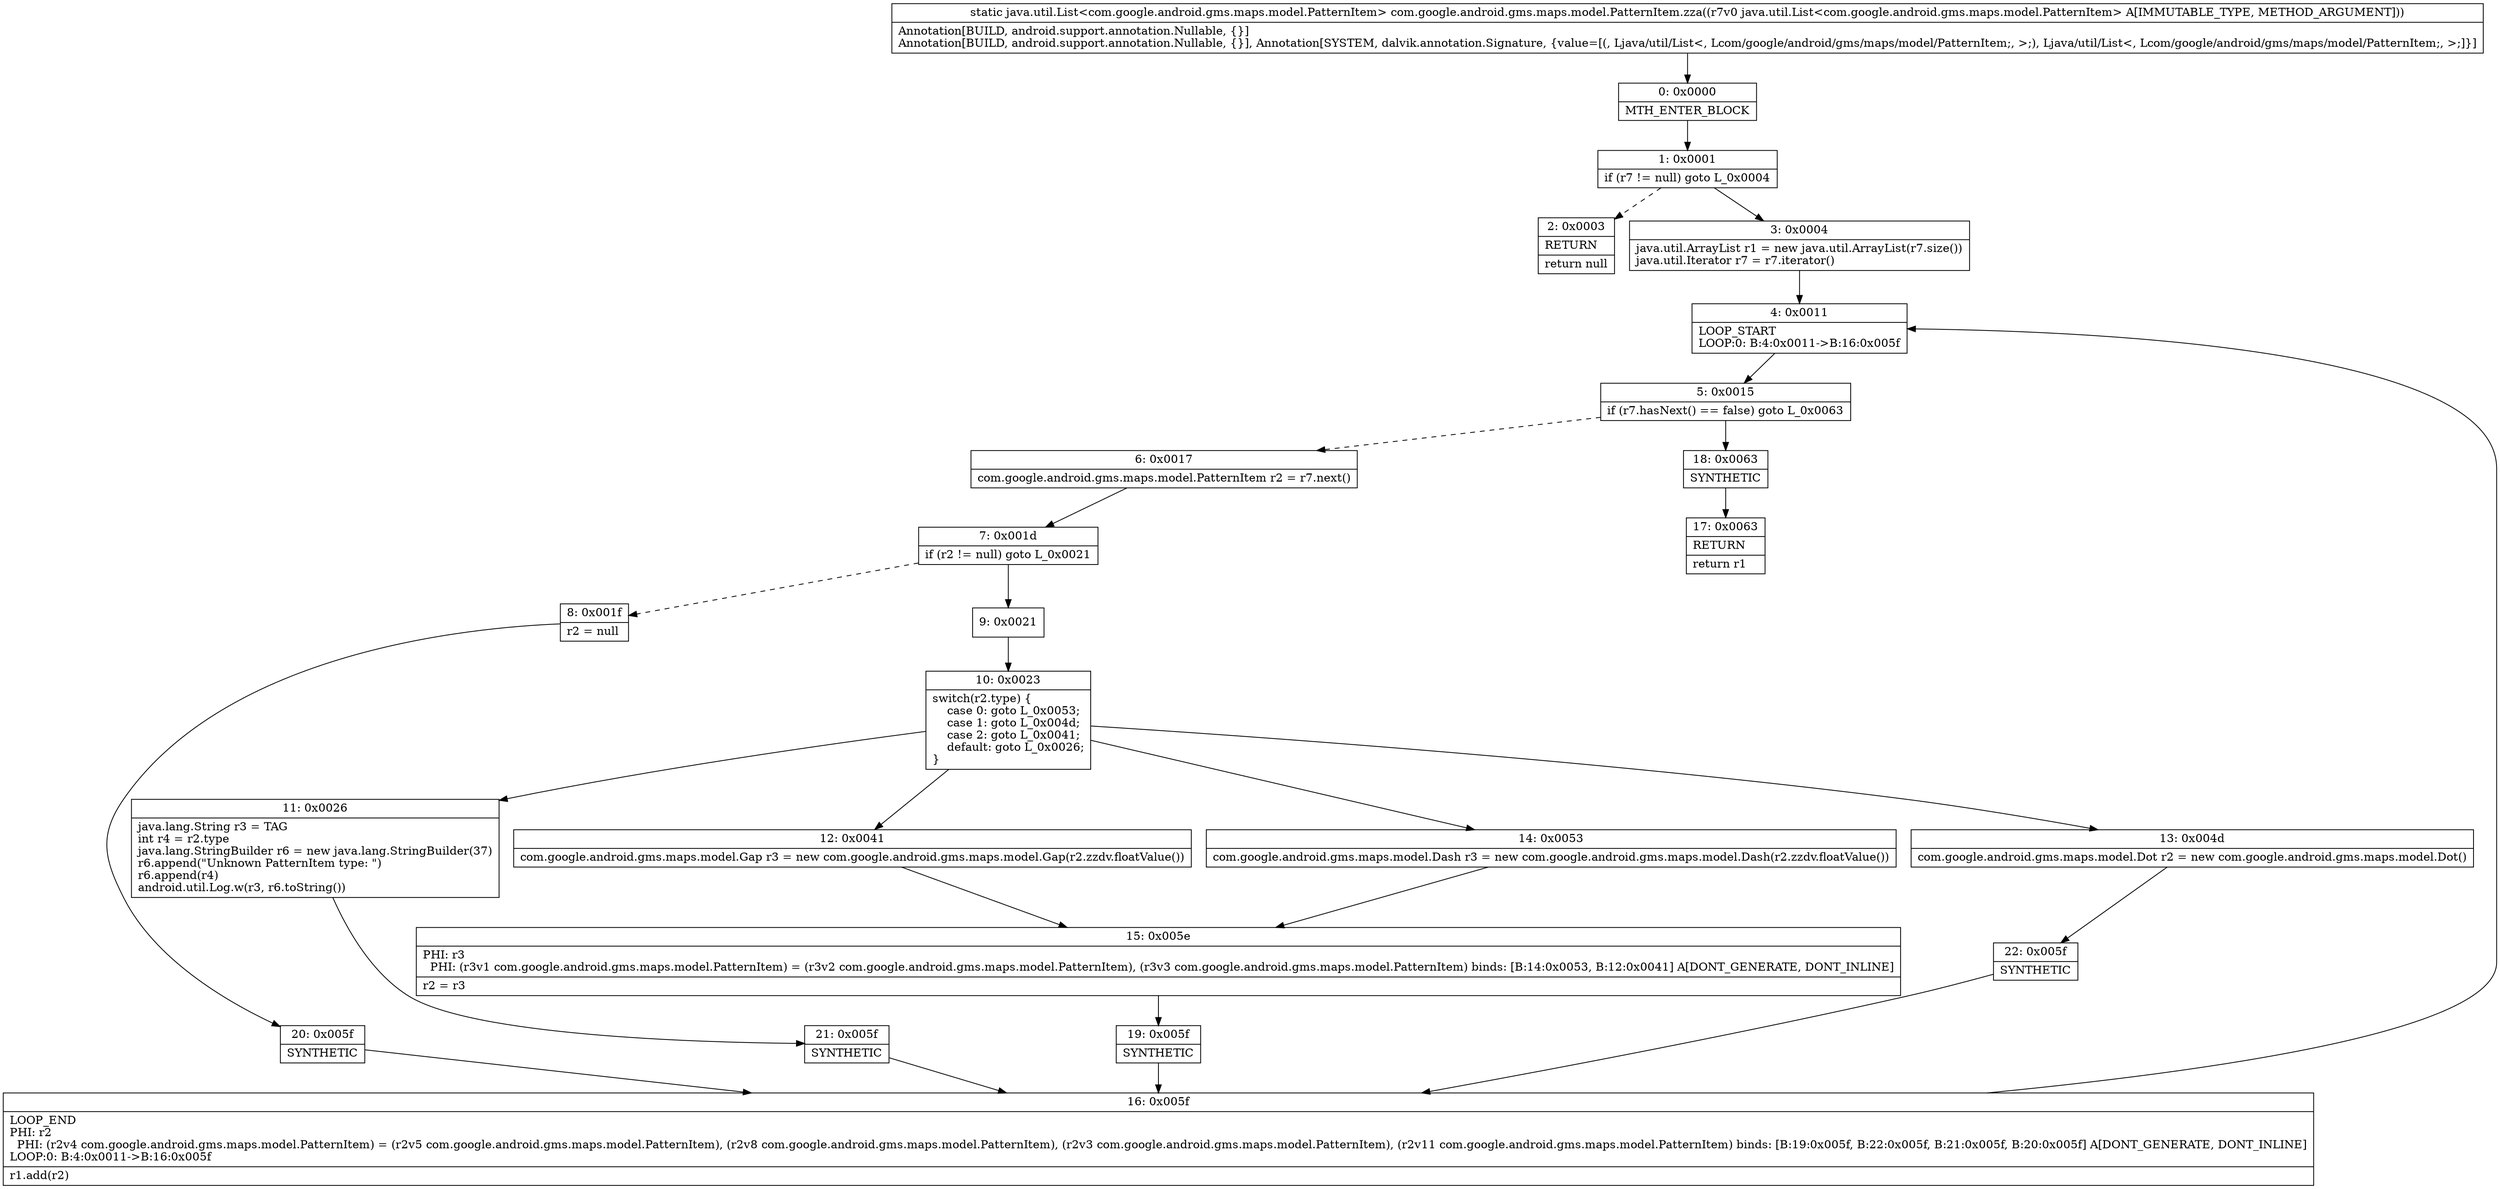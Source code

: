 digraph "CFG forcom.google.android.gms.maps.model.PatternItem.zza(Ljava\/util\/List;)Ljava\/util\/List;" {
Node_0 [shape=record,label="{0\:\ 0x0000|MTH_ENTER_BLOCK\l}"];
Node_1 [shape=record,label="{1\:\ 0x0001|if (r7 != null) goto L_0x0004\l}"];
Node_2 [shape=record,label="{2\:\ 0x0003|RETURN\l|return null\l}"];
Node_3 [shape=record,label="{3\:\ 0x0004|java.util.ArrayList r1 = new java.util.ArrayList(r7.size())\ljava.util.Iterator r7 = r7.iterator()\l}"];
Node_4 [shape=record,label="{4\:\ 0x0011|LOOP_START\lLOOP:0: B:4:0x0011\-\>B:16:0x005f\l}"];
Node_5 [shape=record,label="{5\:\ 0x0015|if (r7.hasNext() == false) goto L_0x0063\l}"];
Node_6 [shape=record,label="{6\:\ 0x0017|com.google.android.gms.maps.model.PatternItem r2 = r7.next()\l}"];
Node_7 [shape=record,label="{7\:\ 0x001d|if (r2 != null) goto L_0x0021\l}"];
Node_8 [shape=record,label="{8\:\ 0x001f|r2 = null\l}"];
Node_9 [shape=record,label="{9\:\ 0x0021}"];
Node_10 [shape=record,label="{10\:\ 0x0023|switch(r2.type) \{\l    case 0: goto L_0x0053;\l    case 1: goto L_0x004d;\l    case 2: goto L_0x0041;\l    default: goto L_0x0026;\l\}\l}"];
Node_11 [shape=record,label="{11\:\ 0x0026|java.lang.String r3 = TAG\lint r4 = r2.type\ljava.lang.StringBuilder r6 = new java.lang.StringBuilder(37)\lr6.append(\"Unknown PatternItem type: \")\lr6.append(r4)\landroid.util.Log.w(r3, r6.toString())\l}"];
Node_12 [shape=record,label="{12\:\ 0x0041|com.google.android.gms.maps.model.Gap r3 = new com.google.android.gms.maps.model.Gap(r2.zzdv.floatValue())\l}"];
Node_13 [shape=record,label="{13\:\ 0x004d|com.google.android.gms.maps.model.Dot r2 = new com.google.android.gms.maps.model.Dot()\l}"];
Node_14 [shape=record,label="{14\:\ 0x0053|com.google.android.gms.maps.model.Dash r3 = new com.google.android.gms.maps.model.Dash(r2.zzdv.floatValue())\l}"];
Node_15 [shape=record,label="{15\:\ 0x005e|PHI: r3 \l  PHI: (r3v1 com.google.android.gms.maps.model.PatternItem) = (r3v2 com.google.android.gms.maps.model.PatternItem), (r3v3 com.google.android.gms.maps.model.PatternItem) binds: [B:14:0x0053, B:12:0x0041] A[DONT_GENERATE, DONT_INLINE]\l|r2 = r3\l}"];
Node_16 [shape=record,label="{16\:\ 0x005f|LOOP_END\lPHI: r2 \l  PHI: (r2v4 com.google.android.gms.maps.model.PatternItem) = (r2v5 com.google.android.gms.maps.model.PatternItem), (r2v8 com.google.android.gms.maps.model.PatternItem), (r2v3 com.google.android.gms.maps.model.PatternItem), (r2v11 com.google.android.gms.maps.model.PatternItem) binds: [B:19:0x005f, B:22:0x005f, B:21:0x005f, B:20:0x005f] A[DONT_GENERATE, DONT_INLINE]\lLOOP:0: B:4:0x0011\-\>B:16:0x005f\l|r1.add(r2)\l}"];
Node_17 [shape=record,label="{17\:\ 0x0063|RETURN\l|return r1\l}"];
Node_18 [shape=record,label="{18\:\ 0x0063|SYNTHETIC\l}"];
Node_19 [shape=record,label="{19\:\ 0x005f|SYNTHETIC\l}"];
Node_20 [shape=record,label="{20\:\ 0x005f|SYNTHETIC\l}"];
Node_21 [shape=record,label="{21\:\ 0x005f|SYNTHETIC\l}"];
Node_22 [shape=record,label="{22\:\ 0x005f|SYNTHETIC\l}"];
MethodNode[shape=record,label="{static java.util.List\<com.google.android.gms.maps.model.PatternItem\> com.google.android.gms.maps.model.PatternItem.zza((r7v0 java.util.List\<com.google.android.gms.maps.model.PatternItem\> A[IMMUTABLE_TYPE, METHOD_ARGUMENT]))  | Annotation[BUILD, android.support.annotation.Nullable, \{\}]\lAnnotation[BUILD, android.support.annotation.Nullable, \{\}], Annotation[SYSTEM, dalvik.annotation.Signature, \{value=[(, Ljava\/util\/List\<, Lcom\/google\/android\/gms\/maps\/model\/PatternItem;, \>;), Ljava\/util\/List\<, Lcom\/google\/android\/gms\/maps\/model\/PatternItem;, \>;]\}]\l}"];
MethodNode -> Node_0;
Node_0 -> Node_1;
Node_1 -> Node_2[style=dashed];
Node_1 -> Node_3;
Node_3 -> Node_4;
Node_4 -> Node_5;
Node_5 -> Node_6[style=dashed];
Node_5 -> Node_18;
Node_6 -> Node_7;
Node_7 -> Node_8[style=dashed];
Node_7 -> Node_9;
Node_8 -> Node_20;
Node_9 -> Node_10;
Node_10 -> Node_11;
Node_10 -> Node_12;
Node_10 -> Node_13;
Node_10 -> Node_14;
Node_11 -> Node_21;
Node_12 -> Node_15;
Node_13 -> Node_22;
Node_14 -> Node_15;
Node_15 -> Node_19;
Node_16 -> Node_4;
Node_18 -> Node_17;
Node_19 -> Node_16;
Node_20 -> Node_16;
Node_21 -> Node_16;
Node_22 -> Node_16;
}

